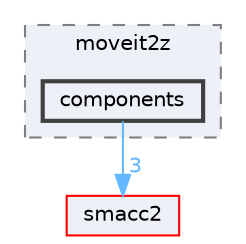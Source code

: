 digraph "smacc2_client_library/moveit2z/include/moveit2z/components"
{
 // LATEX_PDF_SIZE
  bgcolor="transparent";
  edge [fontname=Helvetica,fontsize=10,labelfontname=Helvetica,labelfontsize=10];
  node [fontname=Helvetica,fontsize=10,shape=box,height=0.2,width=0.4];
  compound=true
  subgraph clusterdir_c1fd674536664ddff5dd40c99552fe43 {
    graph [ bgcolor="#edf0f7", pencolor="grey50", label="moveit2z", fontname=Helvetica,fontsize=10 style="filled,dashed", URL="dir_c1fd674536664ddff5dd40c99552fe43.html",tooltip=""]
  dir_6a481106930187d1f96e5d48000051cc [label="components", fillcolor="#edf0f7", color="grey25", style="filled,bold", URL="dir_6a481106930187d1f96e5d48000051cc.html",tooltip=""];
  }
  dir_ce4c19d6108cf5285f3105ec9cd73bf1 [label="smacc2", fillcolor="#edf0f7", color="red", style="filled", URL="dir_ce4c19d6108cf5285f3105ec9cd73bf1.html",tooltip=""];
  dir_6a481106930187d1f96e5d48000051cc->dir_ce4c19d6108cf5285f3105ec9cd73bf1 [headlabel="3", labeldistance=1.5 headhref="dir_000024_000105.html" color="steelblue1" fontcolor="steelblue1"];
}
